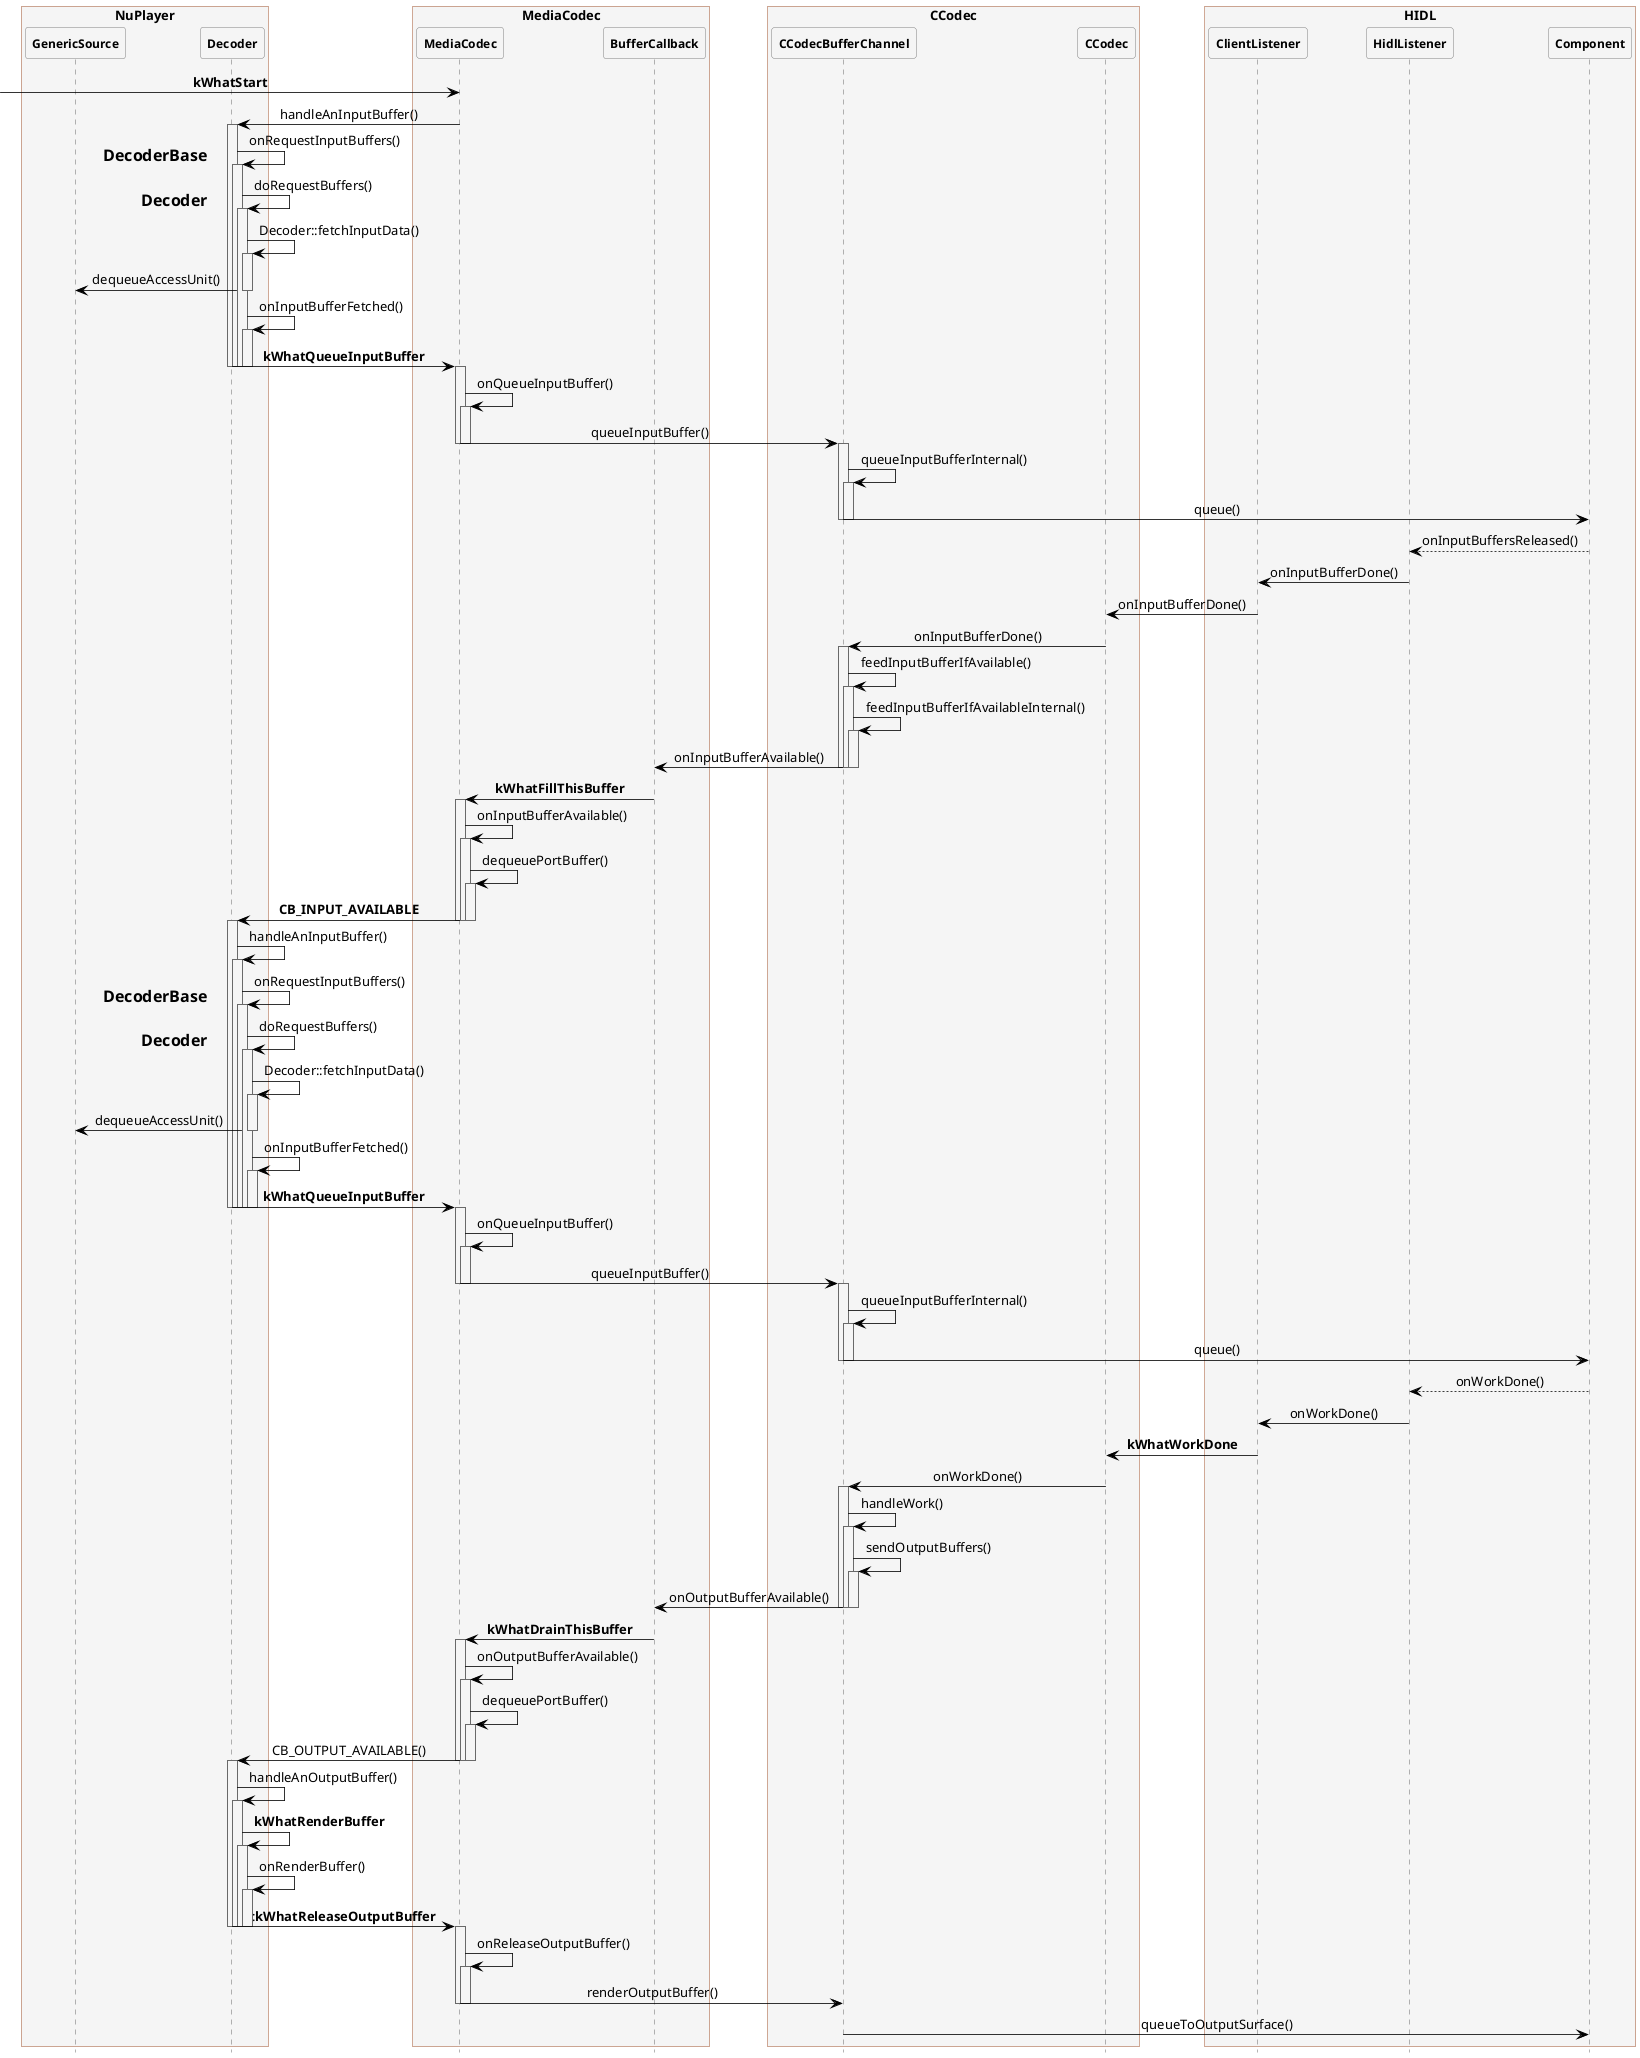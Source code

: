 @startuml MediaCodec

hide footbox
skinparam {
    ' defaultFontName Abyssinica SIL
    Shadowing false
    backgroundColor white
    NoteFontColor #Black
    NoteFontSize 16
    NoteTextAlignment left
    NoteBackgroundColor WhiteSmoke
    NoteColor transparent
    NoteBorderThickness 0
    NoteBorderColor transparent
    NoteBorderThickness 0
    NoteShadowing false
    ParticipantPadding 0
    BoxPadding 20
    dpi 96
    ClassBackgroundColor transparent
    ClassHeaderBackgroundColor lightgreen
    ClassStereotypeFontColor transparent
    SequenceBoxBordercolor sienna
    SequenceBoxFontSize 24
    SequenceBoxFontColor Black
    SequenceBoxBackgroundColor WhiteSmoke
    SequenceLifeLineBackgroundColor WhiteSmoke
    SequenceMessageAlignment center
    SequenceGroupHeaderFontColor White
    SequenceGroupHeaderFontSize 20
    SequenceGroupBackgroundColor DarkOliveGreen
    SequenceGroupBodyBackgroundColor transparent
    SequenceGroupBorderThickness 4
    SequenceGroupBorderColor DarkOliveGreen
    ' transparent
    sequence {
        ParticipantBackgroundColor WhiteSmoke
        ParticipantBorderColor Gray
        ParticipantFontStyle Bold
        ParticipantFontSize 12
        ParticipantPadding 0

        LifeLineBorderColor DimGray
        ArrowColor Black
        ArrowThickness 0.8
        ColorArrowSeparationSpace 30
    }
}

box NuPlayer
participant GenericSource
participant Decoder
end box

box MediaCodec
participant MediaCodec
participant BufferCallback
end box

box CCodec
participant CCodecBufferChannel
participant CCodec
end box

box HIDL
participant ClientListener
participant HidlListener
participant Component
end box

->MediaCodec:**kWhatStart**
MediaCodec->Decoder:handleAnInputBuffer()
activate Decoder
Decoder->Decoder:onRequestInputBuffers()
note left:**DecoderBase**
activate Decoder
Decoder->Decoder:doRequestBuffers()
note left:**Decoder**
activate Decoder
Decoder->Decoder:Decoder::fetchInputData()
activate Decoder
Decoder->GenericSource:dequeueAccessUnit()
deactivate Decoder
Decoder->Decoder:onInputBufferFetched()
activate Decoder
Decoder->MediaCodec:**kWhatQueueInputBuffer**
deactivate Decoder
deactivate Decoder
deactivate Decoder
deactivate Decoder
deactivate Decoder
activate MediaCodec
MediaCodec->MediaCodec:onQueueInputBuffer()
activate MediaCodec
MediaCodec->CCodecBufferChannel:queueInputBuffer()
deactivate MediaCodec
deactivate MediaCodec
activate CCodecBufferChannel
CCodecBufferChannel->CCodecBufferChannel:queueInputBufferInternal()
activate CCodecBufferChannel
CCodecBufferChannel->Component:queue()
deactivate CCodecBufferChannel
deactivate CCodecBufferChannel





HidlListener<--Component:onInputBuffersReleased()
HidlListener->ClientListener:onInputBufferDone()
ClientListener->CCodec:onInputBufferDone()
CCodec->CCodecBufferChannel:onInputBufferDone()
activate CCodecBufferChannel
CCodecBufferChannel->CCodecBufferChannel:feedInputBufferIfAvailable()
activate CCodecBufferChannel
CCodecBufferChannel->CCodecBufferChannel:feedInputBufferIfAvailableInternal()
activate CCodecBufferChannel
CCodecBufferChannel->BufferCallback:onInputBufferAvailable()
deactivate CCodecBufferChannel
deactivate CCodecBufferChannel
deactivate CCodecBufferChannel

BufferCallback->MediaCodec:**kWhatFillThisBuffer**
activate MediaCodec
MediaCodec->MediaCodec:onInputBufferAvailable()
activate MediaCodec
MediaCodec->MediaCodec:dequeuePortBuffer()
activate MediaCodec
MediaCodec->Decoder:**CB_INPUT_AVAILABLE**
deactivate MediaCodec
deactivate MediaCodec
deactivate MediaCodec
activate Decoder
Decoder->Decoder:handleAnInputBuffer()
activate Decoder
Decoder->Decoder:onRequestInputBuffers()
note left:**DecoderBase**
activate Decoder
Decoder->Decoder:doRequestBuffers()
note left:**Decoder**
activate Decoder
Decoder->Decoder:Decoder::fetchInputData()
activate Decoder
Decoder->GenericSource:dequeueAccessUnit()
deactivate Decoder
Decoder->Decoder:onInputBufferFetched()
activate Decoder
Decoder->MediaCodec:**kWhatQueueInputBuffer**
deactivate Decoder
deactivate Decoder
deactivate Decoder
deactivate Decoder
deactivate Decoder
activate MediaCodec
MediaCodec->MediaCodec:onQueueInputBuffer()
activate MediaCodec
MediaCodec->CCodecBufferChannel:queueInputBuffer()
deactivate MediaCodec
deactivate MediaCodec
activate CCodecBufferChannel
CCodecBufferChannel->CCodecBufferChannel:queueInputBufferInternal()
activate CCodecBufferChannel
CCodecBufferChannel->Component:queue()
deactivate CCodecBufferChannel
deactivate CCodecBufferChannel

HidlListener<--Component:onWorkDone()
HidlListener->ClientListener:onWorkDone()
ClientListener->CCodec:**kWhatWorkDone**
CCodec->CCodecBufferChannel:onWorkDone()
activate CCodecBufferChannel
CCodecBufferChannel->CCodecBufferChannel:handleWork()
activate CCodecBufferChannel
CCodecBufferChannel->CCodecBufferChannel:sendOutputBuffers()
activate CCodecBufferChannel
CCodecBufferChannel->BufferCallback:onOutputBufferAvailable()
deactivate CCodecBufferChannel
deactivate CCodecBufferChannel
deactivate CCodecBufferChannel
BufferCallback->MediaCodec:**kWhatDrainThisBuffer**
activate MediaCodec
MediaCodec->MediaCodec:onOutputBufferAvailable()
activate MediaCodec
MediaCodec->MediaCodec:dequeuePortBuffer()
activate MediaCodec
MediaCodec->Decoder:CB_OUTPUT_AVAILABLE()
deactivate MediaCodec
deactivate MediaCodec
deactivate MediaCodec
activate Decoder
Decoder->Decoder:handleAnOutputBuffer()
activate Decoder
Decoder->Decoder:**kWhatRenderBuffer**
activate Decoder
Decoder->Decoder:onRenderBuffer()
activate Decoder
Decoder->MediaCodec::**kWhatReleaseOutputBuffer**
deactivate Decoder
deactivate Decoder
deactivate Decoder
deactivate Decoder
activate MediaCodec
MediaCodec->MediaCodec:onReleaseOutputBuffer()
activate MediaCodec
MediaCodec->CCodecBufferChannel:renderOutputBuffer()
deactivate MediaCodec
deactivate MediaCodec
CCodecBufferChannel->Component:queueToOutputSurface()

@enduml